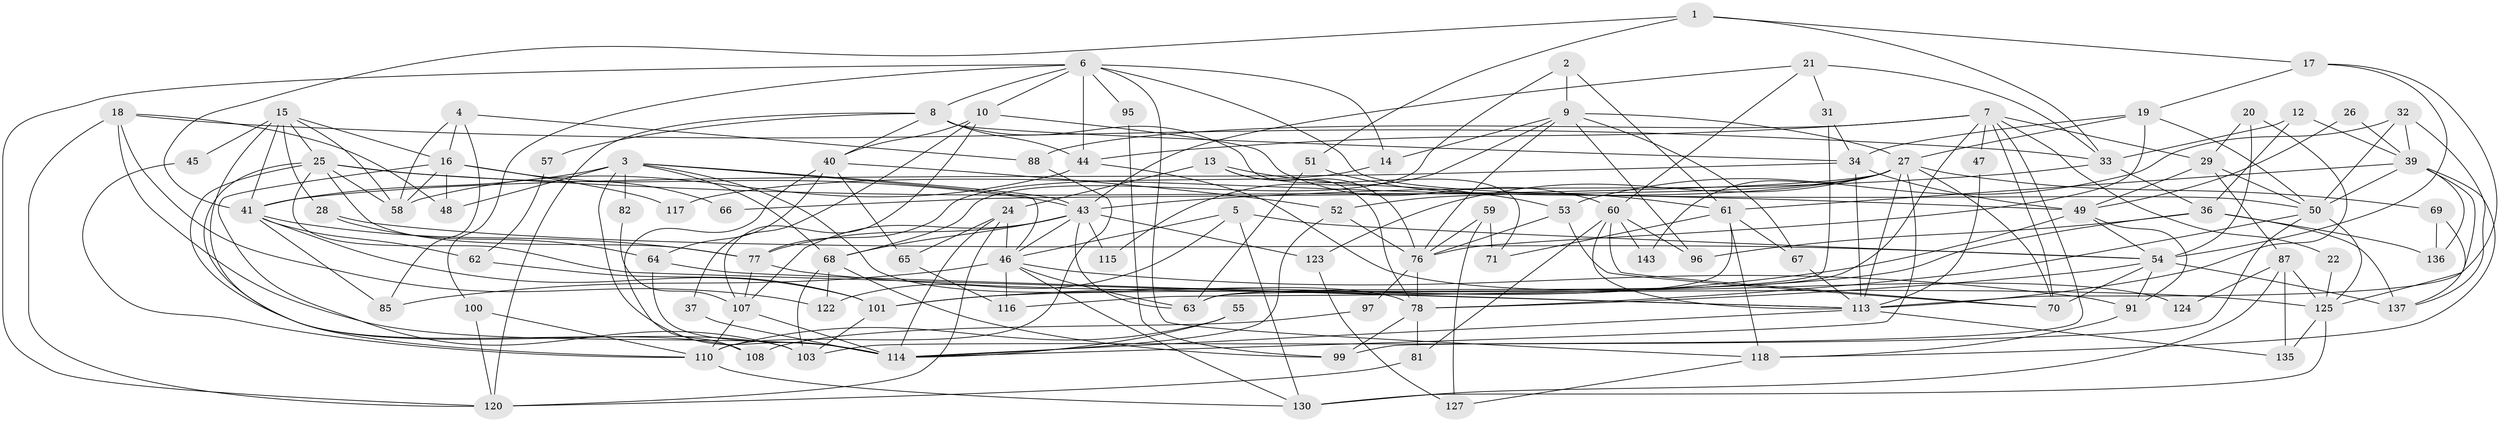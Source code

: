 // Generated by graph-tools (version 1.1) at 2025/24/03/03/25 07:24:02]
// undirected, 100 vertices, 237 edges
graph export_dot {
graph [start="1"]
  node [color=gray90,style=filled];
  1;
  2;
  3 [super="+109"];
  4 [super="+80"];
  5 [super="+11"];
  6 [super="+98"];
  7 [super="+90"];
  8 [super="+121"];
  9 [super="+23"];
  10 [super="+93"];
  12;
  13 [super="+42"];
  14;
  15 [super="+73"];
  16 [super="+141"];
  17 [super="+72"];
  18 [super="+30"];
  19 [super="+129"];
  20;
  21;
  22;
  24 [super="+38"];
  25 [super="+106"];
  26;
  27 [super="+74"];
  28;
  29 [super="+140"];
  31;
  32;
  33 [super="+79"];
  34 [super="+35"];
  36 [super="+102"];
  37;
  39 [super="+134"];
  40;
  41 [super="+104"];
  43 [super="+105"];
  44 [super="+56"];
  45;
  46 [super="+83"];
  47;
  48;
  49 [super="+128"];
  50 [super="+89"];
  51;
  52 [super="+75"];
  53;
  54 [super="+139"];
  55;
  57;
  58;
  59;
  60 [super="+92"];
  61 [super="+94"];
  62;
  63;
  64;
  65;
  66;
  67;
  68 [super="+111"];
  69;
  70 [super="+84"];
  71;
  76 [super="+144"];
  77 [super="+138"];
  78 [super="+86"];
  81;
  82 [super="+112"];
  85;
  87;
  88;
  91;
  95;
  96;
  97;
  99;
  100;
  101;
  103;
  107 [super="+133"];
  108;
  110 [super="+132"];
  113 [super="+142"];
  114 [super="+119"];
  115;
  116;
  117;
  118 [super="+131"];
  120;
  122;
  123;
  124;
  125 [super="+126"];
  127;
  130;
  135;
  136;
  137;
  143;
  1 -- 51;
  1 -- 33;
  1 -- 41;
  1 -- 17;
  2 -- 61;
  2 -- 9;
  2 -- 68;
  3 -- 114;
  3 -- 48;
  3 -- 78;
  3 -- 41;
  3 -- 82 [weight=2];
  3 -- 68;
  3 -- 43;
  3 -- 46;
  4 -- 58;
  4 -- 88;
  4 -- 85;
  4 -- 16;
  5 -- 46;
  5 -- 54;
  5 -- 122;
  5 -- 130;
  6 -- 44;
  6 -- 95;
  6 -- 100;
  6 -- 120;
  6 -- 50;
  6 -- 10;
  6 -- 118;
  6 -- 14;
  6 -- 8;
  7 -- 99;
  7 -- 29;
  7 -- 22;
  7 -- 47;
  7 -- 44;
  7 -- 88;
  7 -- 63;
  7 -- 70;
  8 -- 71;
  8 -- 44;
  8 -- 57;
  8 -- 34;
  8 -- 40;
  8 -- 120;
  9 -- 115;
  9 -- 96;
  9 -- 67;
  9 -- 14;
  9 -- 27;
  9 -- 76;
  10 -- 37;
  10 -- 107;
  10 -- 40;
  10 -- 60;
  12 -- 39;
  12 -- 36;
  12 -- 33;
  13 -- 53;
  13 -- 76;
  13 -- 78;
  13 -- 24;
  14 -- 77;
  15 -- 58;
  15 -- 45;
  15 -- 103;
  15 -- 16;
  15 -- 41;
  15 -- 28;
  15 -- 25;
  16 -- 48;
  16 -- 58;
  16 -- 66;
  16 -- 117;
  16 -- 103;
  17 -- 54;
  17 -- 19;
  17 -- 113;
  18 -- 48;
  18 -- 120;
  18 -- 122;
  18 -- 114;
  18 -- 33;
  19 -- 27;
  19 -- 50;
  19 -- 76;
  19 -- 34;
  20 -- 113;
  20 -- 54;
  20 -- 29;
  21 -- 43;
  21 -- 33;
  21 -- 31;
  21 -- 60;
  22 -- 125;
  24 -- 46;
  24 -- 65;
  24 -- 114;
  24 -- 120;
  25 -- 113;
  25 -- 58;
  25 -- 43;
  25 -- 77 [weight=2];
  25 -- 49;
  25 -- 108;
  25 -- 110;
  26 -- 39;
  26 -- 49;
  27 -- 70;
  27 -- 123;
  27 -- 52;
  27 -- 114;
  27 -- 66;
  27 -- 69;
  27 -- 117;
  27 -- 143;
  27 -- 113;
  28 -- 64;
  28 -- 54;
  29 -- 49;
  29 -- 50;
  29 -- 87;
  31 -- 116;
  31 -- 34;
  32 -- 53;
  32 -- 137;
  32 -- 50;
  32 -- 39;
  33 -- 43;
  33 -- 36;
  34 -- 113;
  34 -- 49;
  34 -- 41;
  36 -- 137 [weight=2];
  36 -- 101;
  36 -- 96;
  36 -- 136;
  37 -- 114;
  39 -- 50;
  39 -- 61;
  39 -- 136;
  39 -- 125;
  39 -- 118;
  40 -- 52;
  40 -- 64;
  40 -- 65;
  40 -- 108;
  41 -- 85;
  41 -- 101;
  41 -- 62;
  41 -- 77;
  43 -- 107;
  43 -- 123;
  43 -- 115;
  43 -- 77;
  43 -- 63;
  43 -- 68;
  43 -- 46;
  44 -- 124;
  44 -- 58;
  45 -- 110;
  46 -- 130;
  46 -- 63;
  46 -- 116;
  46 -- 85;
  46 -- 91;
  47 -- 113;
  49 -- 54;
  49 -- 101;
  49 -- 91;
  50 -- 103;
  50 -- 78;
  50 -- 125;
  51 -- 61;
  51 -- 63;
  52 -- 114;
  52 -- 76;
  53 -- 76;
  53 -- 70;
  54 -- 70;
  54 -- 91;
  54 -- 137;
  54 -- 78;
  55 -- 110;
  55 -- 114;
  57 -- 62;
  59 -- 127;
  59 -- 76;
  59 -- 71;
  60 -- 143;
  60 -- 96;
  60 -- 81;
  60 -- 113;
  60 -- 70;
  61 -- 67;
  61 -- 118;
  61 -- 71;
  61 -- 63;
  62 -- 101;
  64 -- 114;
  64 -- 113;
  65 -- 116;
  67 -- 113;
  68 -- 103;
  68 -- 99;
  68 -- 122;
  69 -- 137;
  69 -- 136;
  76 -- 78;
  76 -- 97;
  77 -- 125 [weight=2];
  77 -- 107;
  78 -- 81;
  78 -- 99;
  81 -- 120;
  82 -- 107;
  87 -- 130;
  87 -- 125;
  87 -- 124;
  87 -- 135;
  88 -- 110;
  91 -- 118;
  95 -- 99;
  97 -- 108;
  100 -- 120;
  100 -- 110;
  101 -- 103;
  107 -- 110 [weight=2];
  107 -- 114;
  110 -- 130;
  113 -- 114;
  113 -- 135;
  118 -- 127;
  123 -- 127;
  125 -- 135;
  125 -- 130;
}
